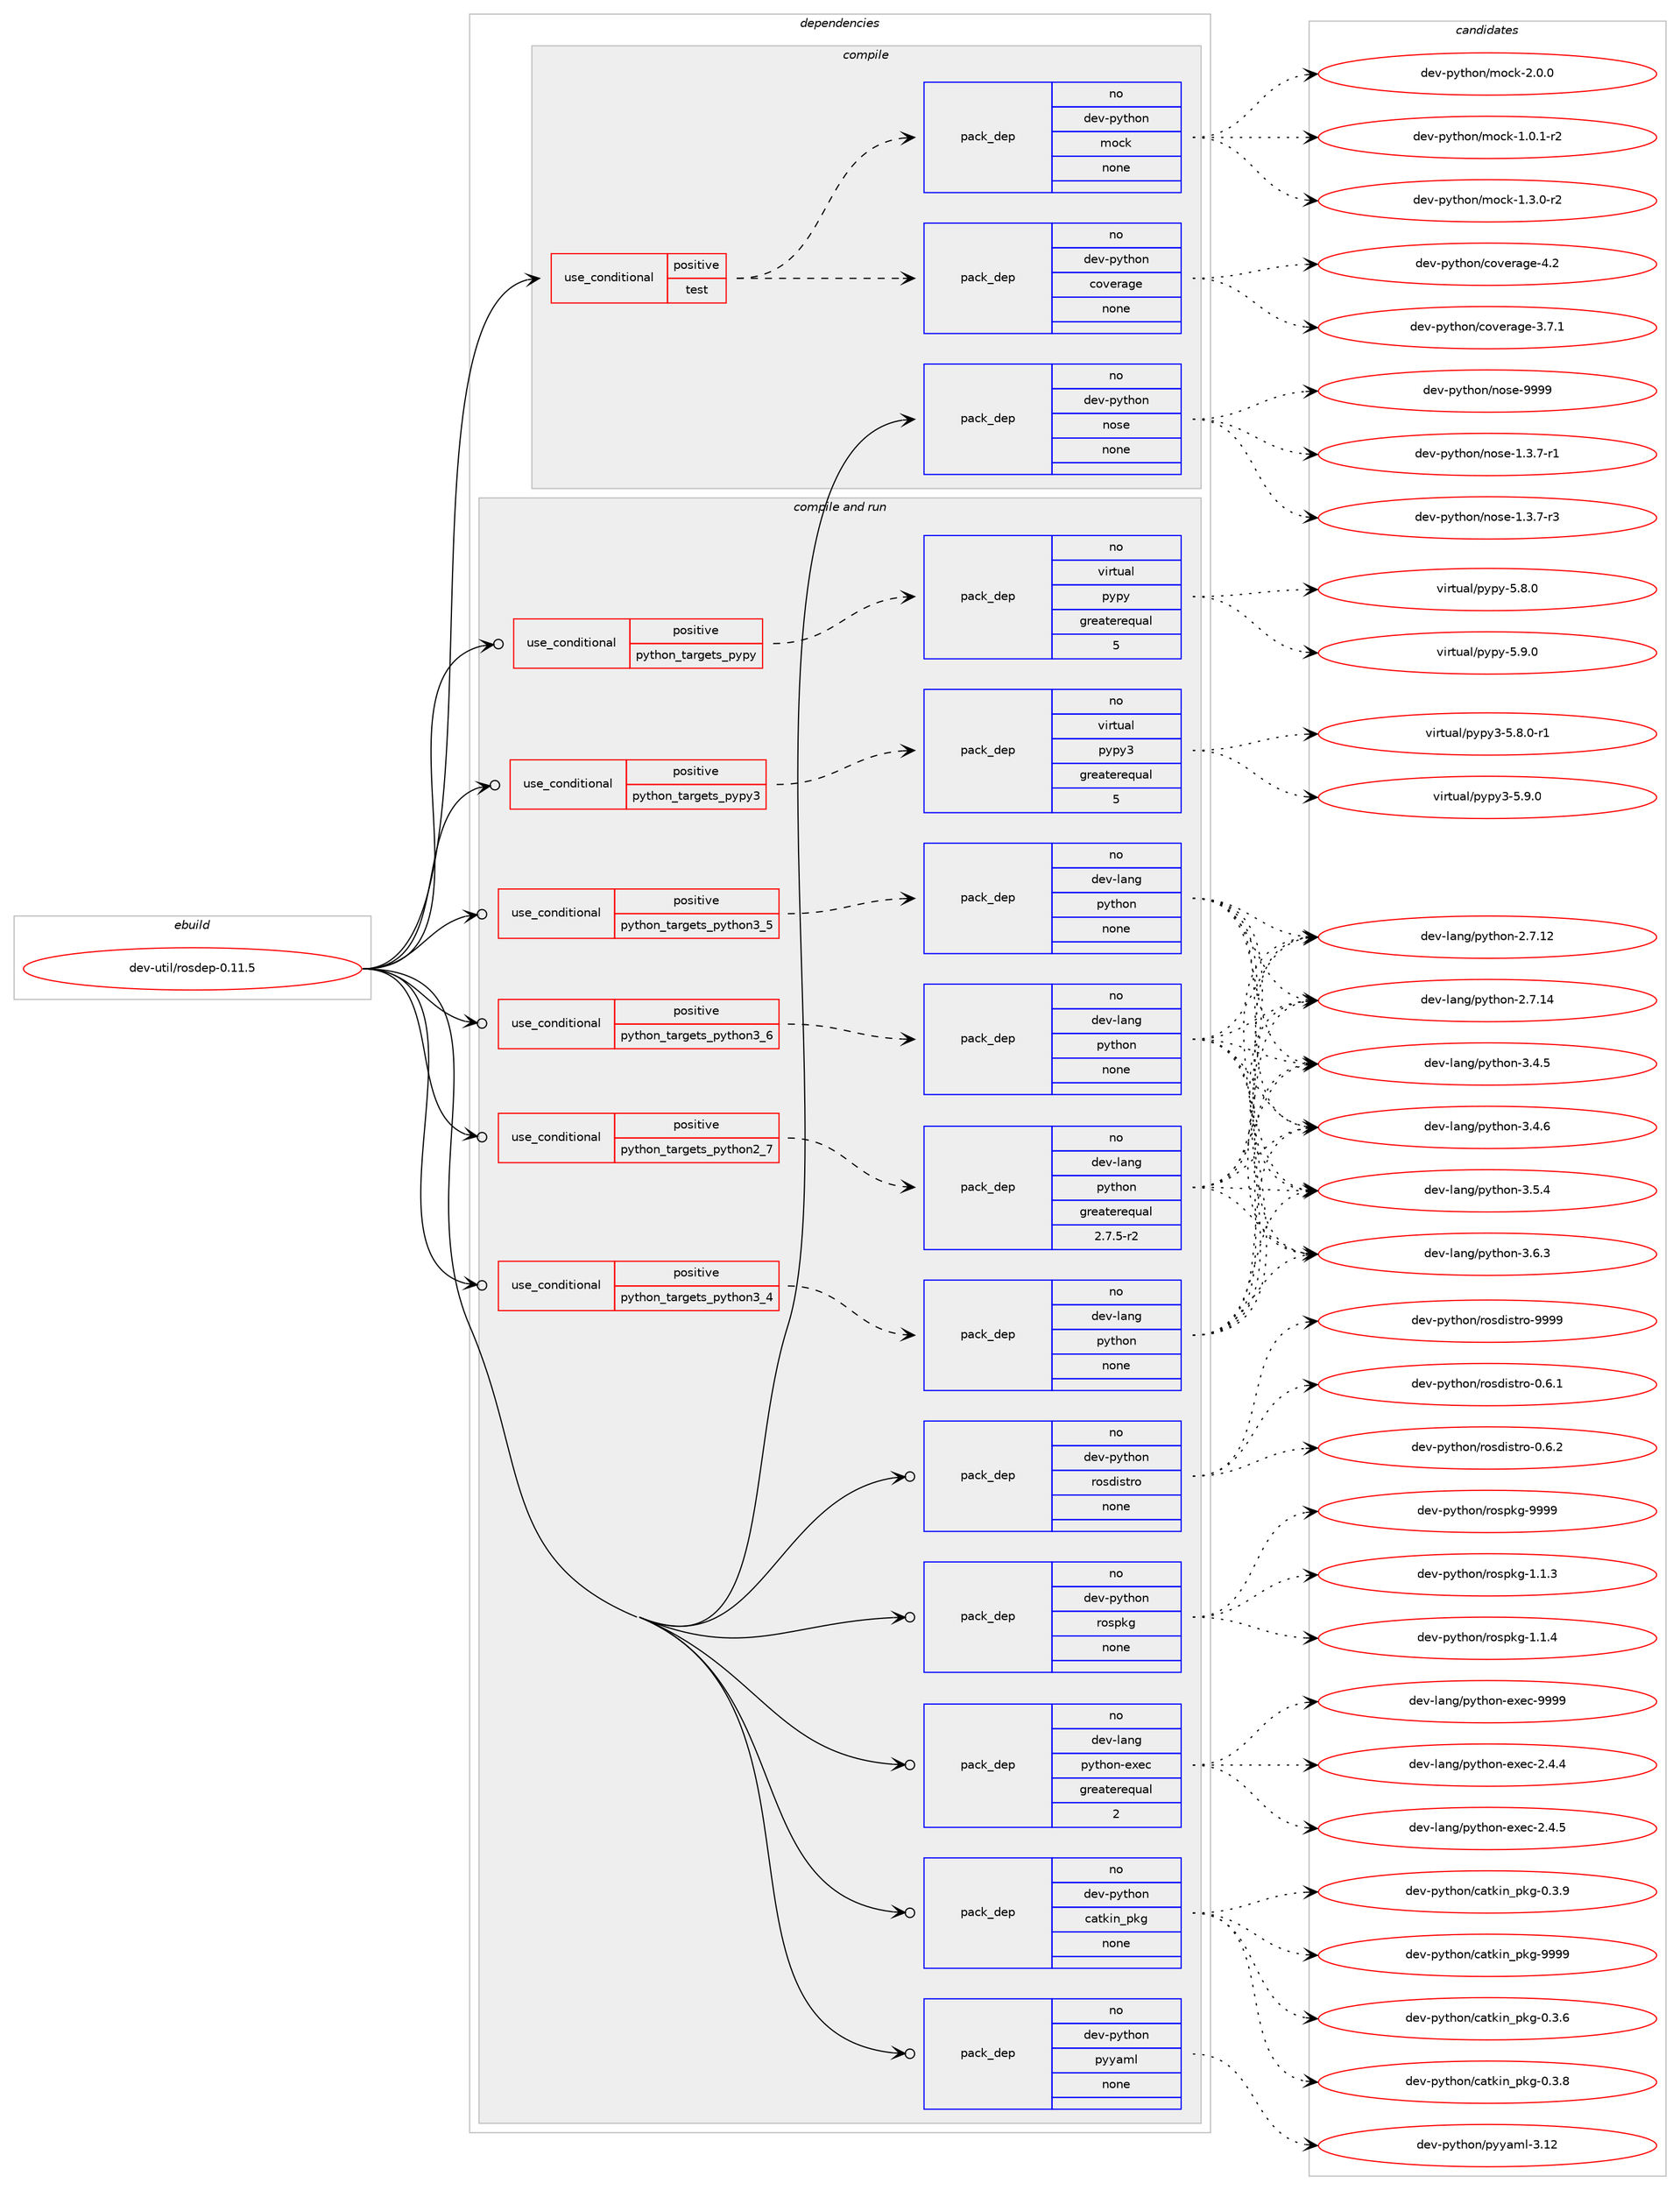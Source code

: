 digraph prolog {

# *************
# Graph options
# *************

newrank=true;
concentrate=true;
compound=true;
graph [rankdir=LR,fontname=Helvetica,fontsize=10,ranksep=1.5];#, ranksep=2.5, nodesep=0.2];
edge  [arrowhead=vee];
node  [fontname=Helvetica,fontsize=10];

# **********
# The ebuild
# **********

subgraph cluster_leftcol {
color=gray;
rank=same;
label=<<i>ebuild</i>>;
id [label="dev-util/rosdep-0.11.5", color=red, width=4, href="../dev-util/rosdep-0.11.5.svg"];
}

# ****************
# The dependencies
# ****************

subgraph cluster_midcol {
color=gray;
label=<<i>dependencies</i>>;
subgraph cluster_compile {
fillcolor="#eeeeee";
style=filled;
label=<<i>compile</i>>;
subgraph cond78677 {
dependency288295 [label=<<TABLE BORDER="0" CELLBORDER="1" CELLSPACING="0" CELLPADDING="4"><TR><TD ROWSPAN="3" CELLPADDING="10">use_conditional</TD></TR><TR><TD>positive</TD></TR><TR><TD>test</TD></TR></TABLE>>, shape=none, color=red];
subgraph pack205335 {
dependency288296 [label=<<TABLE BORDER="0" CELLBORDER="1" CELLSPACING="0" CELLPADDING="4" WIDTH="220"><TR><TD ROWSPAN="6" CELLPADDING="30">pack_dep</TD></TR><TR><TD WIDTH="110">no</TD></TR><TR><TD>dev-python</TD></TR><TR><TD>coverage</TD></TR><TR><TD>none</TD></TR><TR><TD></TD></TR></TABLE>>, shape=none, color=blue];
}
dependency288295:e -> dependency288296:w [weight=20,style="dashed",arrowhead="vee"];
subgraph pack205336 {
dependency288297 [label=<<TABLE BORDER="0" CELLBORDER="1" CELLSPACING="0" CELLPADDING="4" WIDTH="220"><TR><TD ROWSPAN="6" CELLPADDING="30">pack_dep</TD></TR><TR><TD WIDTH="110">no</TD></TR><TR><TD>dev-python</TD></TR><TR><TD>mock</TD></TR><TR><TD>none</TD></TR><TR><TD></TD></TR></TABLE>>, shape=none, color=blue];
}
dependency288295:e -> dependency288297:w [weight=20,style="dashed",arrowhead="vee"];
}
id:e -> dependency288295:w [weight=20,style="solid",arrowhead="vee"];
subgraph pack205337 {
dependency288298 [label=<<TABLE BORDER="0" CELLBORDER="1" CELLSPACING="0" CELLPADDING="4" WIDTH="220"><TR><TD ROWSPAN="6" CELLPADDING="30">pack_dep</TD></TR><TR><TD WIDTH="110">no</TD></TR><TR><TD>dev-python</TD></TR><TR><TD>nose</TD></TR><TR><TD>none</TD></TR><TR><TD></TD></TR></TABLE>>, shape=none, color=blue];
}
id:e -> dependency288298:w [weight=20,style="solid",arrowhead="vee"];
}
subgraph cluster_compileandrun {
fillcolor="#eeeeee";
style=filled;
label=<<i>compile and run</i>>;
subgraph cond78678 {
dependency288299 [label=<<TABLE BORDER="0" CELLBORDER="1" CELLSPACING="0" CELLPADDING="4"><TR><TD ROWSPAN="3" CELLPADDING="10">use_conditional</TD></TR><TR><TD>positive</TD></TR><TR><TD>python_targets_pypy</TD></TR></TABLE>>, shape=none, color=red];
subgraph pack205338 {
dependency288300 [label=<<TABLE BORDER="0" CELLBORDER="1" CELLSPACING="0" CELLPADDING="4" WIDTH="220"><TR><TD ROWSPAN="6" CELLPADDING="30">pack_dep</TD></TR><TR><TD WIDTH="110">no</TD></TR><TR><TD>virtual</TD></TR><TR><TD>pypy</TD></TR><TR><TD>greaterequal</TD></TR><TR><TD>5</TD></TR></TABLE>>, shape=none, color=blue];
}
dependency288299:e -> dependency288300:w [weight=20,style="dashed",arrowhead="vee"];
}
id:e -> dependency288299:w [weight=20,style="solid",arrowhead="odotvee"];
subgraph cond78679 {
dependency288301 [label=<<TABLE BORDER="0" CELLBORDER="1" CELLSPACING="0" CELLPADDING="4"><TR><TD ROWSPAN="3" CELLPADDING="10">use_conditional</TD></TR><TR><TD>positive</TD></TR><TR><TD>python_targets_pypy3</TD></TR></TABLE>>, shape=none, color=red];
subgraph pack205339 {
dependency288302 [label=<<TABLE BORDER="0" CELLBORDER="1" CELLSPACING="0" CELLPADDING="4" WIDTH="220"><TR><TD ROWSPAN="6" CELLPADDING="30">pack_dep</TD></TR><TR><TD WIDTH="110">no</TD></TR><TR><TD>virtual</TD></TR><TR><TD>pypy3</TD></TR><TR><TD>greaterequal</TD></TR><TR><TD>5</TD></TR></TABLE>>, shape=none, color=blue];
}
dependency288301:e -> dependency288302:w [weight=20,style="dashed",arrowhead="vee"];
}
id:e -> dependency288301:w [weight=20,style="solid",arrowhead="odotvee"];
subgraph cond78680 {
dependency288303 [label=<<TABLE BORDER="0" CELLBORDER="1" CELLSPACING="0" CELLPADDING="4"><TR><TD ROWSPAN="3" CELLPADDING="10">use_conditional</TD></TR><TR><TD>positive</TD></TR><TR><TD>python_targets_python2_7</TD></TR></TABLE>>, shape=none, color=red];
subgraph pack205340 {
dependency288304 [label=<<TABLE BORDER="0" CELLBORDER="1" CELLSPACING="0" CELLPADDING="4" WIDTH="220"><TR><TD ROWSPAN="6" CELLPADDING="30">pack_dep</TD></TR><TR><TD WIDTH="110">no</TD></TR><TR><TD>dev-lang</TD></TR><TR><TD>python</TD></TR><TR><TD>greaterequal</TD></TR><TR><TD>2.7.5-r2</TD></TR></TABLE>>, shape=none, color=blue];
}
dependency288303:e -> dependency288304:w [weight=20,style="dashed",arrowhead="vee"];
}
id:e -> dependency288303:w [weight=20,style="solid",arrowhead="odotvee"];
subgraph cond78681 {
dependency288305 [label=<<TABLE BORDER="0" CELLBORDER="1" CELLSPACING="0" CELLPADDING="4"><TR><TD ROWSPAN="3" CELLPADDING="10">use_conditional</TD></TR><TR><TD>positive</TD></TR><TR><TD>python_targets_python3_4</TD></TR></TABLE>>, shape=none, color=red];
subgraph pack205341 {
dependency288306 [label=<<TABLE BORDER="0" CELLBORDER="1" CELLSPACING="0" CELLPADDING="4" WIDTH="220"><TR><TD ROWSPAN="6" CELLPADDING="30">pack_dep</TD></TR><TR><TD WIDTH="110">no</TD></TR><TR><TD>dev-lang</TD></TR><TR><TD>python</TD></TR><TR><TD>none</TD></TR><TR><TD></TD></TR></TABLE>>, shape=none, color=blue];
}
dependency288305:e -> dependency288306:w [weight=20,style="dashed",arrowhead="vee"];
}
id:e -> dependency288305:w [weight=20,style="solid",arrowhead="odotvee"];
subgraph cond78682 {
dependency288307 [label=<<TABLE BORDER="0" CELLBORDER="1" CELLSPACING="0" CELLPADDING="4"><TR><TD ROWSPAN="3" CELLPADDING="10">use_conditional</TD></TR><TR><TD>positive</TD></TR><TR><TD>python_targets_python3_5</TD></TR></TABLE>>, shape=none, color=red];
subgraph pack205342 {
dependency288308 [label=<<TABLE BORDER="0" CELLBORDER="1" CELLSPACING="0" CELLPADDING="4" WIDTH="220"><TR><TD ROWSPAN="6" CELLPADDING="30">pack_dep</TD></TR><TR><TD WIDTH="110">no</TD></TR><TR><TD>dev-lang</TD></TR><TR><TD>python</TD></TR><TR><TD>none</TD></TR><TR><TD></TD></TR></TABLE>>, shape=none, color=blue];
}
dependency288307:e -> dependency288308:w [weight=20,style="dashed",arrowhead="vee"];
}
id:e -> dependency288307:w [weight=20,style="solid",arrowhead="odotvee"];
subgraph cond78683 {
dependency288309 [label=<<TABLE BORDER="0" CELLBORDER="1" CELLSPACING="0" CELLPADDING="4"><TR><TD ROWSPAN="3" CELLPADDING="10">use_conditional</TD></TR><TR><TD>positive</TD></TR><TR><TD>python_targets_python3_6</TD></TR></TABLE>>, shape=none, color=red];
subgraph pack205343 {
dependency288310 [label=<<TABLE BORDER="0" CELLBORDER="1" CELLSPACING="0" CELLPADDING="4" WIDTH="220"><TR><TD ROWSPAN="6" CELLPADDING="30">pack_dep</TD></TR><TR><TD WIDTH="110">no</TD></TR><TR><TD>dev-lang</TD></TR><TR><TD>python</TD></TR><TR><TD>none</TD></TR><TR><TD></TD></TR></TABLE>>, shape=none, color=blue];
}
dependency288309:e -> dependency288310:w [weight=20,style="dashed",arrowhead="vee"];
}
id:e -> dependency288309:w [weight=20,style="solid",arrowhead="odotvee"];
subgraph pack205344 {
dependency288311 [label=<<TABLE BORDER="0" CELLBORDER="1" CELLSPACING="0" CELLPADDING="4" WIDTH="220"><TR><TD ROWSPAN="6" CELLPADDING="30">pack_dep</TD></TR><TR><TD WIDTH="110">no</TD></TR><TR><TD>dev-lang</TD></TR><TR><TD>python-exec</TD></TR><TR><TD>greaterequal</TD></TR><TR><TD>2</TD></TR></TABLE>>, shape=none, color=blue];
}
id:e -> dependency288311:w [weight=20,style="solid",arrowhead="odotvee"];
subgraph pack205345 {
dependency288312 [label=<<TABLE BORDER="0" CELLBORDER="1" CELLSPACING="0" CELLPADDING="4" WIDTH="220"><TR><TD ROWSPAN="6" CELLPADDING="30">pack_dep</TD></TR><TR><TD WIDTH="110">no</TD></TR><TR><TD>dev-python</TD></TR><TR><TD>catkin_pkg</TD></TR><TR><TD>none</TD></TR><TR><TD></TD></TR></TABLE>>, shape=none, color=blue];
}
id:e -> dependency288312:w [weight=20,style="solid",arrowhead="odotvee"];
subgraph pack205346 {
dependency288313 [label=<<TABLE BORDER="0" CELLBORDER="1" CELLSPACING="0" CELLPADDING="4" WIDTH="220"><TR><TD ROWSPAN="6" CELLPADDING="30">pack_dep</TD></TR><TR><TD WIDTH="110">no</TD></TR><TR><TD>dev-python</TD></TR><TR><TD>pyyaml</TD></TR><TR><TD>none</TD></TR><TR><TD></TD></TR></TABLE>>, shape=none, color=blue];
}
id:e -> dependency288313:w [weight=20,style="solid",arrowhead="odotvee"];
subgraph pack205347 {
dependency288314 [label=<<TABLE BORDER="0" CELLBORDER="1" CELLSPACING="0" CELLPADDING="4" WIDTH="220"><TR><TD ROWSPAN="6" CELLPADDING="30">pack_dep</TD></TR><TR><TD WIDTH="110">no</TD></TR><TR><TD>dev-python</TD></TR><TR><TD>rosdistro</TD></TR><TR><TD>none</TD></TR><TR><TD></TD></TR></TABLE>>, shape=none, color=blue];
}
id:e -> dependency288314:w [weight=20,style="solid",arrowhead="odotvee"];
subgraph pack205348 {
dependency288315 [label=<<TABLE BORDER="0" CELLBORDER="1" CELLSPACING="0" CELLPADDING="4" WIDTH="220"><TR><TD ROWSPAN="6" CELLPADDING="30">pack_dep</TD></TR><TR><TD WIDTH="110">no</TD></TR><TR><TD>dev-python</TD></TR><TR><TD>rospkg</TD></TR><TR><TD>none</TD></TR><TR><TD></TD></TR></TABLE>>, shape=none, color=blue];
}
id:e -> dependency288315:w [weight=20,style="solid",arrowhead="odotvee"];
}
subgraph cluster_run {
fillcolor="#eeeeee";
style=filled;
label=<<i>run</i>>;
}
}

# **************
# The candidates
# **************

subgraph cluster_choices {
rank=same;
color=gray;
label=<<i>candidates</i>>;

subgraph choice205335 {
color=black;
nodesep=1;
choice10010111845112121116104111110479911111810111497103101455146554649 [label="dev-python/coverage-3.7.1", color=red, width=4,href="../dev-python/coverage-3.7.1.svg"];
choice1001011184511212111610411111047991111181011149710310145524650 [label="dev-python/coverage-4.2", color=red, width=4,href="../dev-python/coverage-4.2.svg"];
dependency288296:e -> choice10010111845112121116104111110479911111810111497103101455146554649:w [style=dotted,weight="100"];
dependency288296:e -> choice1001011184511212111610411111047991111181011149710310145524650:w [style=dotted,weight="100"];
}
subgraph choice205336 {
color=black;
nodesep=1;
choice1001011184511212111610411111047109111991074549464846494511450 [label="dev-python/mock-1.0.1-r2", color=red, width=4,href="../dev-python/mock-1.0.1-r2.svg"];
choice1001011184511212111610411111047109111991074549465146484511450 [label="dev-python/mock-1.3.0-r2", color=red, width=4,href="../dev-python/mock-1.3.0-r2.svg"];
choice100101118451121211161041111104710911199107455046484648 [label="dev-python/mock-2.0.0", color=red, width=4,href="../dev-python/mock-2.0.0.svg"];
dependency288297:e -> choice1001011184511212111610411111047109111991074549464846494511450:w [style=dotted,weight="100"];
dependency288297:e -> choice1001011184511212111610411111047109111991074549465146484511450:w [style=dotted,weight="100"];
dependency288297:e -> choice100101118451121211161041111104710911199107455046484648:w [style=dotted,weight="100"];
}
subgraph choice205337 {
color=black;
nodesep=1;
choice10010111845112121116104111110471101111151014549465146554511449 [label="dev-python/nose-1.3.7-r1", color=red, width=4,href="../dev-python/nose-1.3.7-r1.svg"];
choice10010111845112121116104111110471101111151014549465146554511451 [label="dev-python/nose-1.3.7-r3", color=red, width=4,href="../dev-python/nose-1.3.7-r3.svg"];
choice10010111845112121116104111110471101111151014557575757 [label="dev-python/nose-9999", color=red, width=4,href="../dev-python/nose-9999.svg"];
dependency288298:e -> choice10010111845112121116104111110471101111151014549465146554511449:w [style=dotted,weight="100"];
dependency288298:e -> choice10010111845112121116104111110471101111151014549465146554511451:w [style=dotted,weight="100"];
dependency288298:e -> choice10010111845112121116104111110471101111151014557575757:w [style=dotted,weight="100"];
}
subgraph choice205338 {
color=black;
nodesep=1;
choice1181051141161179710847112121112121455346564648 [label="virtual/pypy-5.8.0", color=red, width=4,href="../virtual/pypy-5.8.0.svg"];
choice1181051141161179710847112121112121455346574648 [label="virtual/pypy-5.9.0", color=red, width=4,href="../virtual/pypy-5.9.0.svg"];
dependency288300:e -> choice1181051141161179710847112121112121455346564648:w [style=dotted,weight="100"];
dependency288300:e -> choice1181051141161179710847112121112121455346574648:w [style=dotted,weight="100"];
}
subgraph choice205339 {
color=black;
nodesep=1;
choice1181051141161179710847112121112121514553465646484511449 [label="virtual/pypy3-5.8.0-r1", color=red, width=4,href="../virtual/pypy3-5.8.0-r1.svg"];
choice118105114116117971084711212111212151455346574648 [label="virtual/pypy3-5.9.0", color=red, width=4,href="../virtual/pypy3-5.9.0.svg"];
dependency288302:e -> choice1181051141161179710847112121112121514553465646484511449:w [style=dotted,weight="100"];
dependency288302:e -> choice118105114116117971084711212111212151455346574648:w [style=dotted,weight="100"];
}
subgraph choice205340 {
color=black;
nodesep=1;
choice10010111845108971101034711212111610411111045504655464950 [label="dev-lang/python-2.7.12", color=red, width=4,href="../dev-lang/python-2.7.12.svg"];
choice10010111845108971101034711212111610411111045504655464952 [label="dev-lang/python-2.7.14", color=red, width=4,href="../dev-lang/python-2.7.14.svg"];
choice100101118451089711010347112121116104111110455146524653 [label="dev-lang/python-3.4.5", color=red, width=4,href="../dev-lang/python-3.4.5.svg"];
choice100101118451089711010347112121116104111110455146524654 [label="dev-lang/python-3.4.6", color=red, width=4,href="../dev-lang/python-3.4.6.svg"];
choice100101118451089711010347112121116104111110455146534652 [label="dev-lang/python-3.5.4", color=red, width=4,href="../dev-lang/python-3.5.4.svg"];
choice100101118451089711010347112121116104111110455146544651 [label="dev-lang/python-3.6.3", color=red, width=4,href="../dev-lang/python-3.6.3.svg"];
dependency288304:e -> choice10010111845108971101034711212111610411111045504655464950:w [style=dotted,weight="100"];
dependency288304:e -> choice10010111845108971101034711212111610411111045504655464952:w [style=dotted,weight="100"];
dependency288304:e -> choice100101118451089711010347112121116104111110455146524653:w [style=dotted,weight="100"];
dependency288304:e -> choice100101118451089711010347112121116104111110455146524654:w [style=dotted,weight="100"];
dependency288304:e -> choice100101118451089711010347112121116104111110455146534652:w [style=dotted,weight="100"];
dependency288304:e -> choice100101118451089711010347112121116104111110455146544651:w [style=dotted,weight="100"];
}
subgraph choice205341 {
color=black;
nodesep=1;
choice10010111845108971101034711212111610411111045504655464950 [label="dev-lang/python-2.7.12", color=red, width=4,href="../dev-lang/python-2.7.12.svg"];
choice10010111845108971101034711212111610411111045504655464952 [label="dev-lang/python-2.7.14", color=red, width=4,href="../dev-lang/python-2.7.14.svg"];
choice100101118451089711010347112121116104111110455146524653 [label="dev-lang/python-3.4.5", color=red, width=4,href="../dev-lang/python-3.4.5.svg"];
choice100101118451089711010347112121116104111110455146524654 [label="dev-lang/python-3.4.6", color=red, width=4,href="../dev-lang/python-3.4.6.svg"];
choice100101118451089711010347112121116104111110455146534652 [label="dev-lang/python-3.5.4", color=red, width=4,href="../dev-lang/python-3.5.4.svg"];
choice100101118451089711010347112121116104111110455146544651 [label="dev-lang/python-3.6.3", color=red, width=4,href="../dev-lang/python-3.6.3.svg"];
dependency288306:e -> choice10010111845108971101034711212111610411111045504655464950:w [style=dotted,weight="100"];
dependency288306:e -> choice10010111845108971101034711212111610411111045504655464952:w [style=dotted,weight="100"];
dependency288306:e -> choice100101118451089711010347112121116104111110455146524653:w [style=dotted,weight="100"];
dependency288306:e -> choice100101118451089711010347112121116104111110455146524654:w [style=dotted,weight="100"];
dependency288306:e -> choice100101118451089711010347112121116104111110455146534652:w [style=dotted,weight="100"];
dependency288306:e -> choice100101118451089711010347112121116104111110455146544651:w [style=dotted,weight="100"];
}
subgraph choice205342 {
color=black;
nodesep=1;
choice10010111845108971101034711212111610411111045504655464950 [label="dev-lang/python-2.7.12", color=red, width=4,href="../dev-lang/python-2.7.12.svg"];
choice10010111845108971101034711212111610411111045504655464952 [label="dev-lang/python-2.7.14", color=red, width=4,href="../dev-lang/python-2.7.14.svg"];
choice100101118451089711010347112121116104111110455146524653 [label="dev-lang/python-3.4.5", color=red, width=4,href="../dev-lang/python-3.4.5.svg"];
choice100101118451089711010347112121116104111110455146524654 [label="dev-lang/python-3.4.6", color=red, width=4,href="../dev-lang/python-3.4.6.svg"];
choice100101118451089711010347112121116104111110455146534652 [label="dev-lang/python-3.5.4", color=red, width=4,href="../dev-lang/python-3.5.4.svg"];
choice100101118451089711010347112121116104111110455146544651 [label="dev-lang/python-3.6.3", color=red, width=4,href="../dev-lang/python-3.6.3.svg"];
dependency288308:e -> choice10010111845108971101034711212111610411111045504655464950:w [style=dotted,weight="100"];
dependency288308:e -> choice10010111845108971101034711212111610411111045504655464952:w [style=dotted,weight="100"];
dependency288308:e -> choice100101118451089711010347112121116104111110455146524653:w [style=dotted,weight="100"];
dependency288308:e -> choice100101118451089711010347112121116104111110455146524654:w [style=dotted,weight="100"];
dependency288308:e -> choice100101118451089711010347112121116104111110455146534652:w [style=dotted,weight="100"];
dependency288308:e -> choice100101118451089711010347112121116104111110455146544651:w [style=dotted,weight="100"];
}
subgraph choice205343 {
color=black;
nodesep=1;
choice10010111845108971101034711212111610411111045504655464950 [label="dev-lang/python-2.7.12", color=red, width=4,href="../dev-lang/python-2.7.12.svg"];
choice10010111845108971101034711212111610411111045504655464952 [label="dev-lang/python-2.7.14", color=red, width=4,href="../dev-lang/python-2.7.14.svg"];
choice100101118451089711010347112121116104111110455146524653 [label="dev-lang/python-3.4.5", color=red, width=4,href="../dev-lang/python-3.4.5.svg"];
choice100101118451089711010347112121116104111110455146524654 [label="dev-lang/python-3.4.6", color=red, width=4,href="../dev-lang/python-3.4.6.svg"];
choice100101118451089711010347112121116104111110455146534652 [label="dev-lang/python-3.5.4", color=red, width=4,href="../dev-lang/python-3.5.4.svg"];
choice100101118451089711010347112121116104111110455146544651 [label="dev-lang/python-3.6.3", color=red, width=4,href="../dev-lang/python-3.6.3.svg"];
dependency288310:e -> choice10010111845108971101034711212111610411111045504655464950:w [style=dotted,weight="100"];
dependency288310:e -> choice10010111845108971101034711212111610411111045504655464952:w [style=dotted,weight="100"];
dependency288310:e -> choice100101118451089711010347112121116104111110455146524653:w [style=dotted,weight="100"];
dependency288310:e -> choice100101118451089711010347112121116104111110455146524654:w [style=dotted,weight="100"];
dependency288310:e -> choice100101118451089711010347112121116104111110455146534652:w [style=dotted,weight="100"];
dependency288310:e -> choice100101118451089711010347112121116104111110455146544651:w [style=dotted,weight="100"];
}
subgraph choice205344 {
color=black;
nodesep=1;
choice1001011184510897110103471121211161041111104510112010199455046524652 [label="dev-lang/python-exec-2.4.4", color=red, width=4,href="../dev-lang/python-exec-2.4.4.svg"];
choice1001011184510897110103471121211161041111104510112010199455046524653 [label="dev-lang/python-exec-2.4.5", color=red, width=4,href="../dev-lang/python-exec-2.4.5.svg"];
choice10010111845108971101034711212111610411111045101120101994557575757 [label="dev-lang/python-exec-9999", color=red, width=4,href="../dev-lang/python-exec-9999.svg"];
dependency288311:e -> choice1001011184510897110103471121211161041111104510112010199455046524652:w [style=dotted,weight="100"];
dependency288311:e -> choice1001011184510897110103471121211161041111104510112010199455046524653:w [style=dotted,weight="100"];
dependency288311:e -> choice10010111845108971101034711212111610411111045101120101994557575757:w [style=dotted,weight="100"];
}
subgraph choice205345 {
color=black;
nodesep=1;
choice1001011184511212111610411111047999711610710511095112107103454846514654 [label="dev-python/catkin_pkg-0.3.6", color=red, width=4,href="../dev-python/catkin_pkg-0.3.6.svg"];
choice1001011184511212111610411111047999711610710511095112107103454846514656 [label="dev-python/catkin_pkg-0.3.8", color=red, width=4,href="../dev-python/catkin_pkg-0.3.8.svg"];
choice1001011184511212111610411111047999711610710511095112107103454846514657 [label="dev-python/catkin_pkg-0.3.9", color=red, width=4,href="../dev-python/catkin_pkg-0.3.9.svg"];
choice10010111845112121116104111110479997116107105110951121071034557575757 [label="dev-python/catkin_pkg-9999", color=red, width=4,href="../dev-python/catkin_pkg-9999.svg"];
dependency288312:e -> choice1001011184511212111610411111047999711610710511095112107103454846514654:w [style=dotted,weight="100"];
dependency288312:e -> choice1001011184511212111610411111047999711610710511095112107103454846514656:w [style=dotted,weight="100"];
dependency288312:e -> choice1001011184511212111610411111047999711610710511095112107103454846514657:w [style=dotted,weight="100"];
dependency288312:e -> choice10010111845112121116104111110479997116107105110951121071034557575757:w [style=dotted,weight="100"];
}
subgraph choice205346 {
color=black;
nodesep=1;
choice1001011184511212111610411111047112121121971091084551464950 [label="dev-python/pyyaml-3.12", color=red, width=4,href="../dev-python/pyyaml-3.12.svg"];
dependency288313:e -> choice1001011184511212111610411111047112121121971091084551464950:w [style=dotted,weight="100"];
}
subgraph choice205347 {
color=black;
nodesep=1;
choice1001011184511212111610411111047114111115100105115116114111454846544649 [label="dev-python/rosdistro-0.6.1", color=red, width=4,href="../dev-python/rosdistro-0.6.1.svg"];
choice1001011184511212111610411111047114111115100105115116114111454846544650 [label="dev-python/rosdistro-0.6.2", color=red, width=4,href="../dev-python/rosdistro-0.6.2.svg"];
choice10010111845112121116104111110471141111151001051151161141114557575757 [label="dev-python/rosdistro-9999", color=red, width=4,href="../dev-python/rosdistro-9999.svg"];
dependency288314:e -> choice1001011184511212111610411111047114111115100105115116114111454846544649:w [style=dotted,weight="100"];
dependency288314:e -> choice1001011184511212111610411111047114111115100105115116114111454846544650:w [style=dotted,weight="100"];
dependency288314:e -> choice10010111845112121116104111110471141111151001051151161141114557575757:w [style=dotted,weight="100"];
}
subgraph choice205348 {
color=black;
nodesep=1;
choice1001011184511212111610411111047114111115112107103454946494651 [label="dev-python/rospkg-1.1.3", color=red, width=4,href="../dev-python/rospkg-1.1.3.svg"];
choice1001011184511212111610411111047114111115112107103454946494652 [label="dev-python/rospkg-1.1.4", color=red, width=4,href="../dev-python/rospkg-1.1.4.svg"];
choice10010111845112121116104111110471141111151121071034557575757 [label="dev-python/rospkg-9999", color=red, width=4,href="../dev-python/rospkg-9999.svg"];
dependency288315:e -> choice1001011184511212111610411111047114111115112107103454946494651:w [style=dotted,weight="100"];
dependency288315:e -> choice1001011184511212111610411111047114111115112107103454946494652:w [style=dotted,weight="100"];
dependency288315:e -> choice10010111845112121116104111110471141111151121071034557575757:w [style=dotted,weight="100"];
}
}

}
